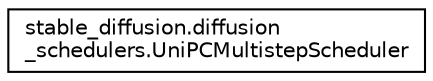 digraph "Graphical Class Hierarchy"
{
 // LATEX_PDF_SIZE
  edge [fontname="Helvetica",fontsize="10",labelfontname="Helvetica",labelfontsize="10"];
  node [fontname="Helvetica",fontsize="10",shape=record];
  rankdir="LR";
  Node0 [label="stable_diffusion.diffusion\l_schedulers.UniPCMultistepScheduler",height=0.2,width=0.4,color="black", fillcolor="white", style="filled",URL="$classstable__diffusion_1_1diffusion__schedulers_1_1UniPCMultistepScheduler.html",tooltip=" "];
}
